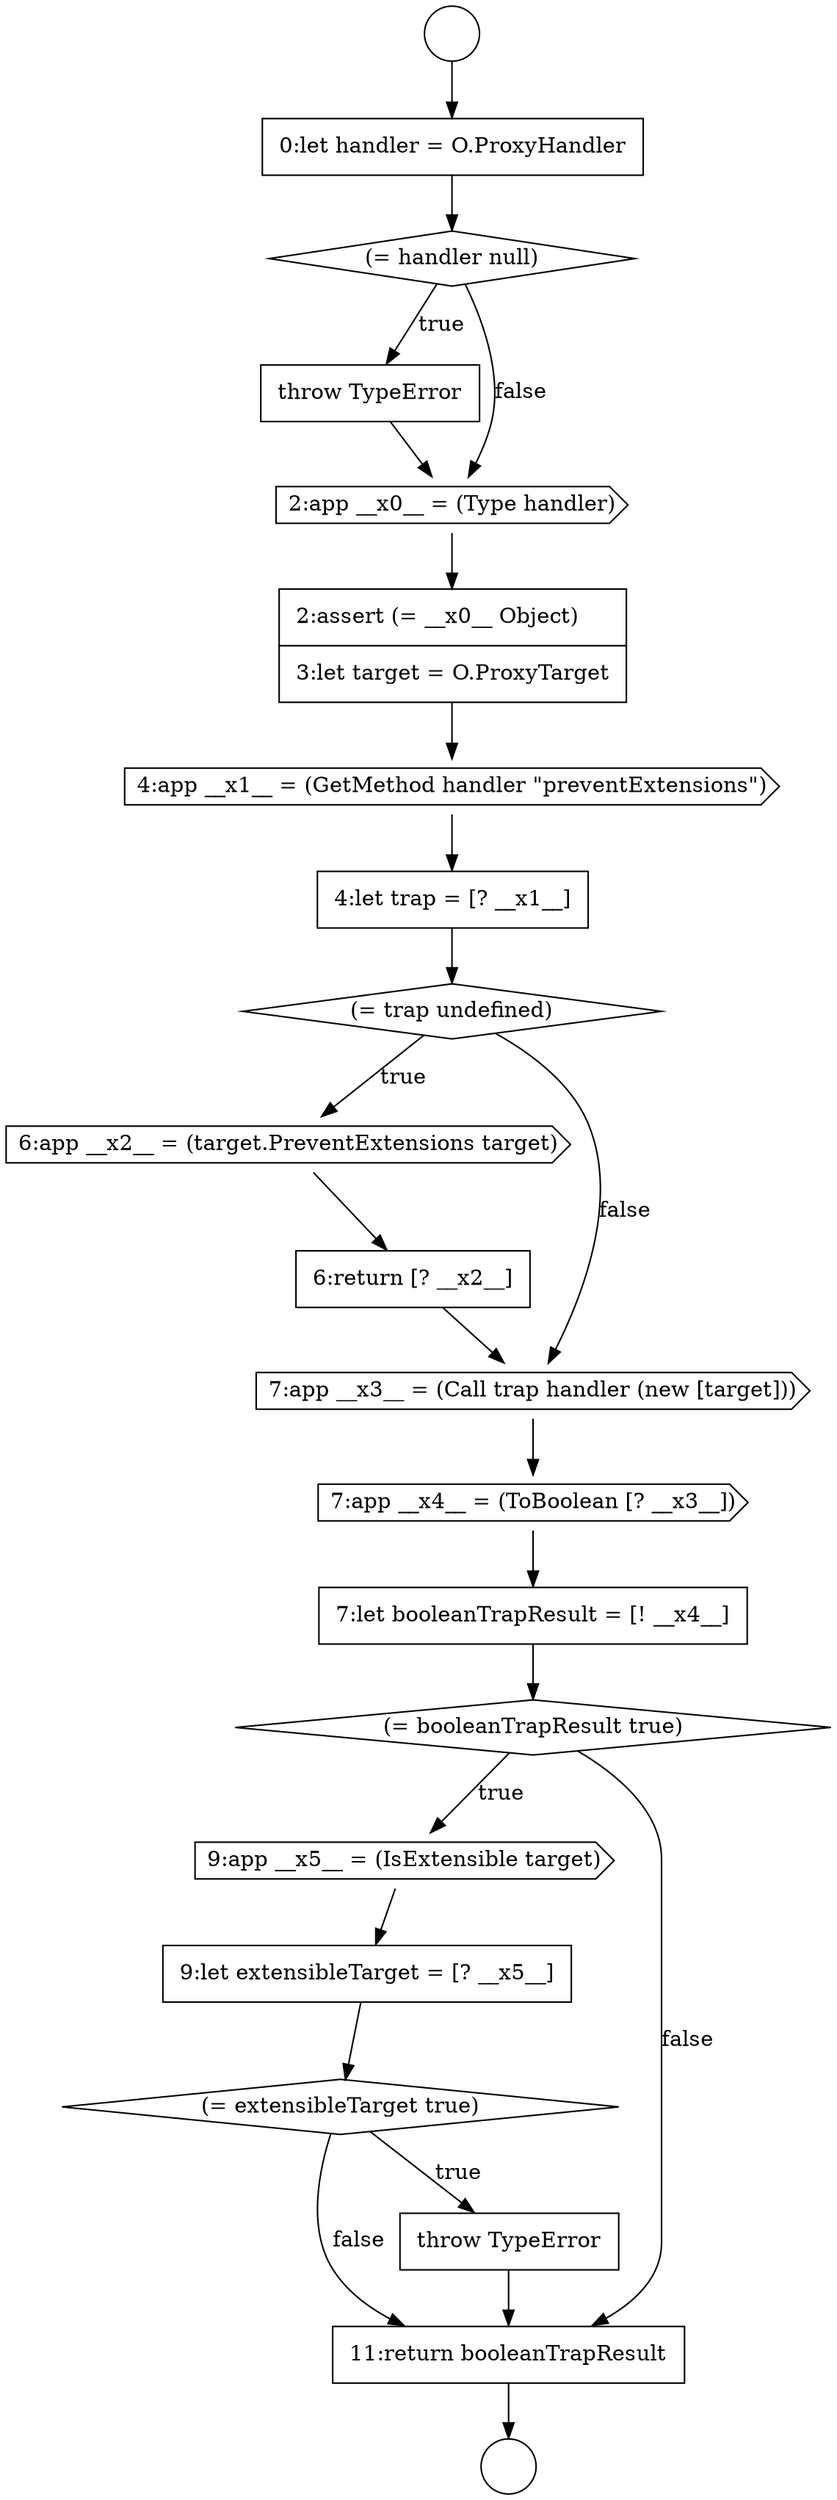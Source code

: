 digraph {
  node3230 [shape=none, margin=0, label=<<font color="black">
    <table border="0" cellborder="1" cellspacing="0" cellpadding="10">
      <tr><td align="left">throw TypeError</td></tr>
    </table>
  </font>> color="black" fillcolor="white" style=filled]
  node3236 [shape=cds, label=<<font color="black">6:app __x2__ = (target.PreventExtensions target)</font>> color="black" fillcolor="white" style=filled]
  node3231 [shape=cds, label=<<font color="black">2:app __x0__ = (Type handler)</font>> color="black" fillcolor="white" style=filled]
  node3229 [shape=diamond, label=<<font color="black">(= handler null)</font>> color="black" fillcolor="white" style=filled]
  node3237 [shape=none, margin=0, label=<<font color="black">
    <table border="0" cellborder="1" cellspacing="0" cellpadding="10">
      <tr><td align="left">6:return [? __x2__]</td></tr>
    </table>
  </font>> color="black" fillcolor="white" style=filled]
  node3242 [shape=cds, label=<<font color="black">9:app __x5__ = (IsExtensible target)</font>> color="black" fillcolor="white" style=filled]
  node3238 [shape=cds, label=<<font color="black">7:app __x3__ = (Call trap handler (new [target]))</font>> color="black" fillcolor="white" style=filled]
  node3241 [shape=diamond, label=<<font color="black">(= booleanTrapResult true)</font>> color="black" fillcolor="white" style=filled]
  node3228 [shape=none, margin=0, label=<<font color="black">
    <table border="0" cellborder="1" cellspacing="0" cellpadding="10">
      <tr><td align="left">0:let handler = O.ProxyHandler</td></tr>
    </table>
  </font>> color="black" fillcolor="white" style=filled]
  node3246 [shape=none, margin=0, label=<<font color="black">
    <table border="0" cellborder="1" cellspacing="0" cellpadding="10">
      <tr><td align="left">11:return booleanTrapResult</td></tr>
    </table>
  </font>> color="black" fillcolor="white" style=filled]
  node3235 [shape=diamond, label=<<font color="black">(= trap undefined)</font>> color="black" fillcolor="white" style=filled]
  node3232 [shape=none, margin=0, label=<<font color="black">
    <table border="0" cellborder="1" cellspacing="0" cellpadding="10">
      <tr><td align="left">2:assert (= __x0__ Object)</td></tr>
      <tr><td align="left">3:let target = O.ProxyTarget</td></tr>
    </table>
  </font>> color="black" fillcolor="white" style=filled]
  node3227 [shape=circle label=" " color="black" fillcolor="white" style=filled]
  node3243 [shape=none, margin=0, label=<<font color="black">
    <table border="0" cellborder="1" cellspacing="0" cellpadding="10">
      <tr><td align="left">9:let extensibleTarget = [? __x5__]</td></tr>
    </table>
  </font>> color="black" fillcolor="white" style=filled]
  node3226 [shape=circle label=" " color="black" fillcolor="white" style=filled]
  node3239 [shape=cds, label=<<font color="black">7:app __x4__ = (ToBoolean [? __x3__])</font>> color="black" fillcolor="white" style=filled]
  node3233 [shape=cds, label=<<font color="black">4:app __x1__ = (GetMethod handler &quot;preventExtensions&quot;)</font>> color="black" fillcolor="white" style=filled]
  node3234 [shape=none, margin=0, label=<<font color="black">
    <table border="0" cellborder="1" cellspacing="0" cellpadding="10">
      <tr><td align="left">4:let trap = [? __x1__]</td></tr>
    </table>
  </font>> color="black" fillcolor="white" style=filled]
  node3240 [shape=none, margin=0, label=<<font color="black">
    <table border="0" cellborder="1" cellspacing="0" cellpadding="10">
      <tr><td align="left">7:let booleanTrapResult = [! __x4__]</td></tr>
    </table>
  </font>> color="black" fillcolor="white" style=filled]
  node3244 [shape=diamond, label=<<font color="black">(= extensibleTarget true)</font>> color="black" fillcolor="white" style=filled]
  node3245 [shape=none, margin=0, label=<<font color="black">
    <table border="0" cellborder="1" cellspacing="0" cellpadding="10">
      <tr><td align="left">throw TypeError</td></tr>
    </table>
  </font>> color="black" fillcolor="white" style=filled]
  node3246 -> node3227 [ color="black"]
  node3245 -> node3246 [ color="black"]
  node3229 -> node3230 [label=<<font color="black">true</font>> color="black"]
  node3229 -> node3231 [label=<<font color="black">false</font>> color="black"]
  node3238 -> node3239 [ color="black"]
  node3237 -> node3238 [ color="black"]
  node3230 -> node3231 [ color="black"]
  node3226 -> node3228 [ color="black"]
  node3243 -> node3244 [ color="black"]
  node3234 -> node3235 [ color="black"]
  node3233 -> node3234 [ color="black"]
  node3240 -> node3241 [ color="black"]
  node3244 -> node3245 [label=<<font color="black">true</font>> color="black"]
  node3244 -> node3246 [label=<<font color="black">false</font>> color="black"]
  node3232 -> node3233 [ color="black"]
  node3235 -> node3236 [label=<<font color="black">true</font>> color="black"]
  node3235 -> node3238 [label=<<font color="black">false</font>> color="black"]
  node3242 -> node3243 [ color="black"]
  node3241 -> node3242 [label=<<font color="black">true</font>> color="black"]
  node3241 -> node3246 [label=<<font color="black">false</font>> color="black"]
  node3231 -> node3232 [ color="black"]
  node3228 -> node3229 [ color="black"]
  node3239 -> node3240 [ color="black"]
  node3236 -> node3237 [ color="black"]
}
